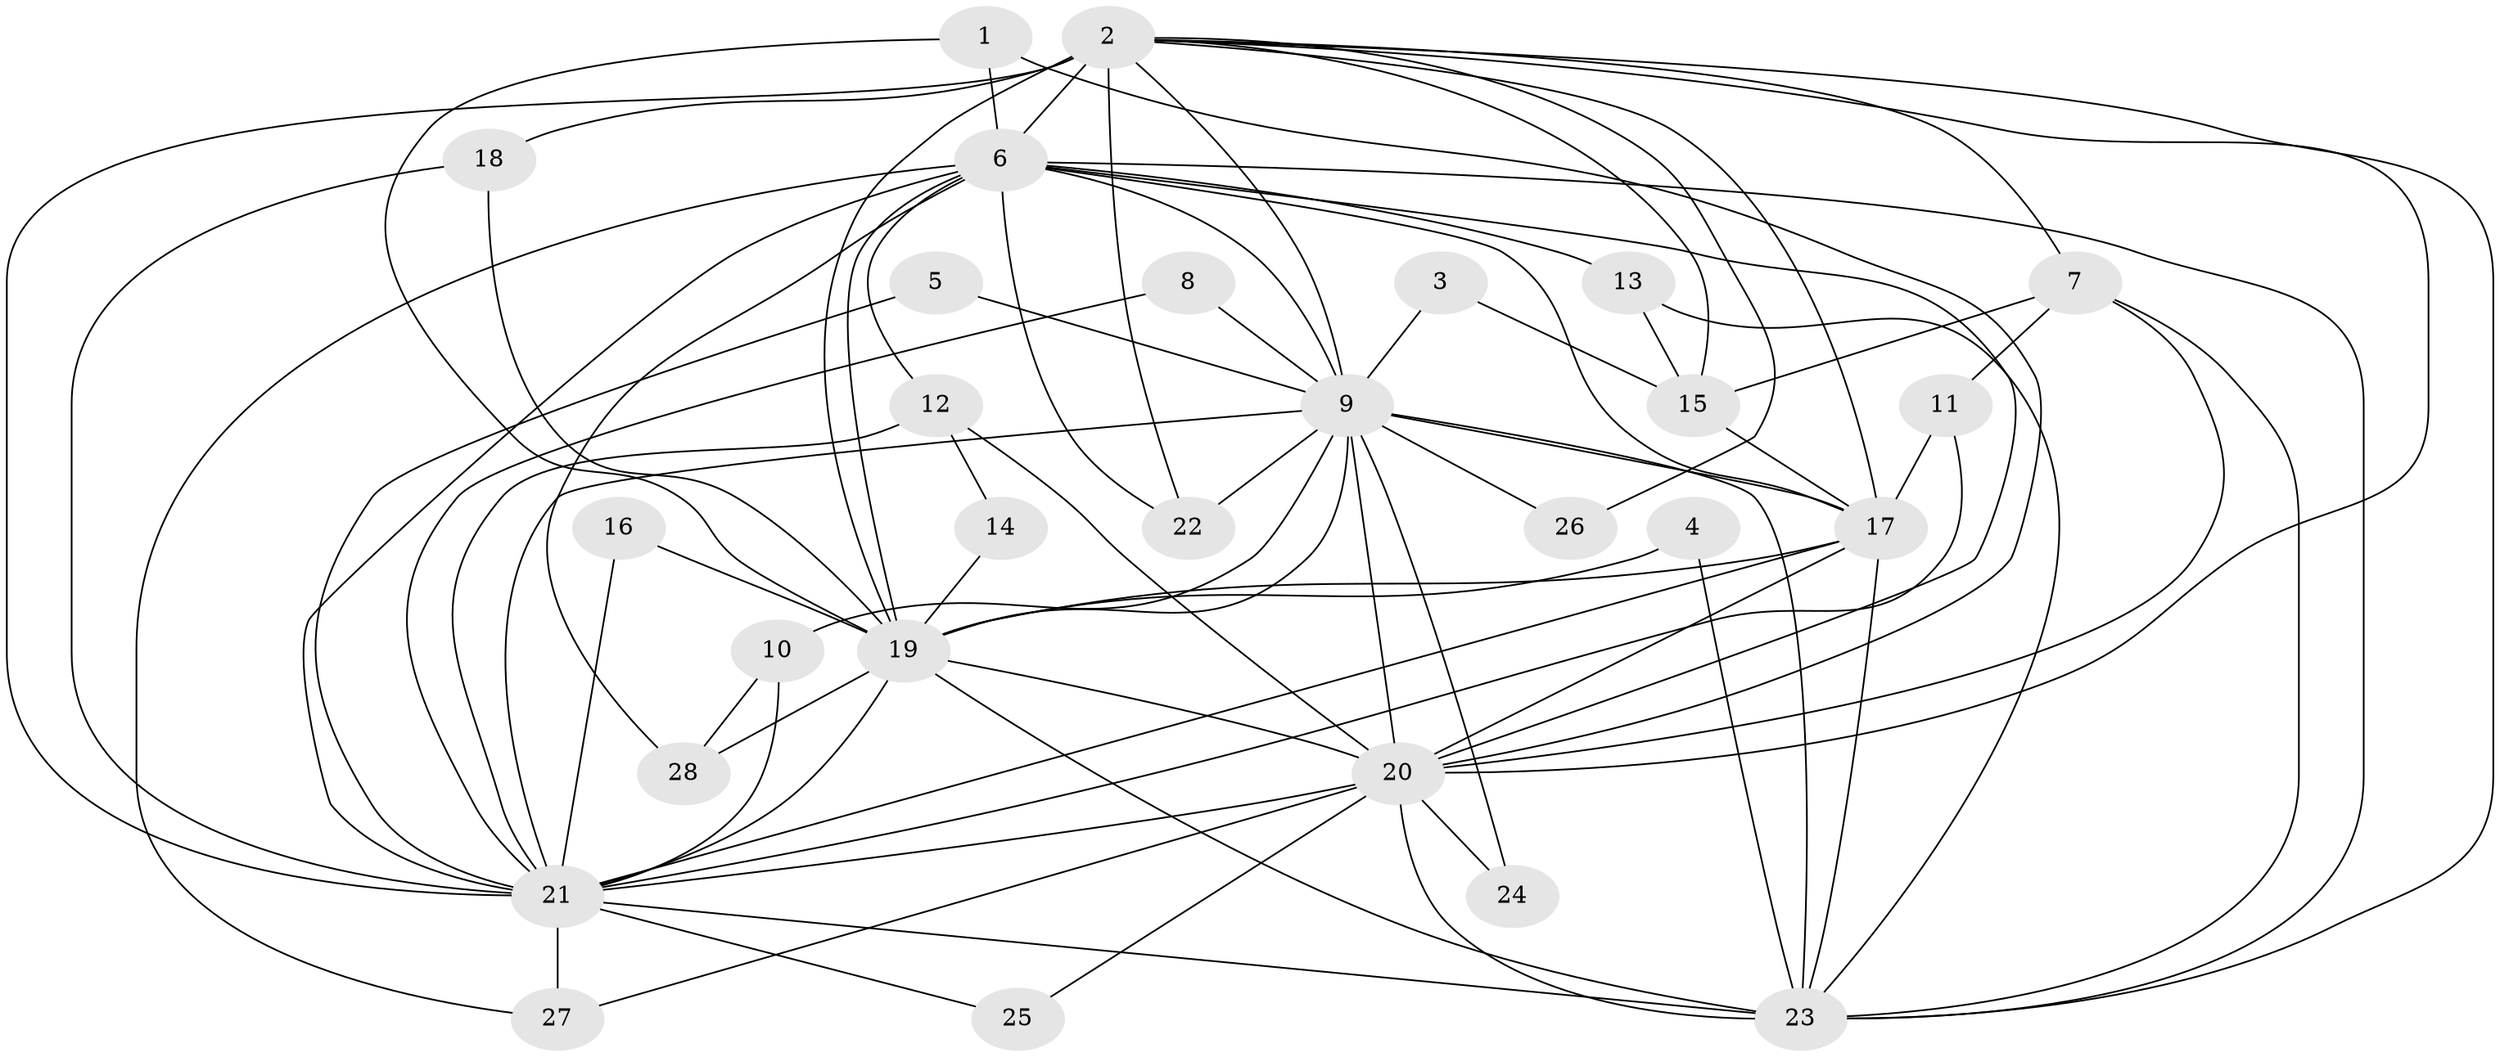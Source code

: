// original degree distribution, {15: 0.017857142857142856, 16: 0.017857142857142856, 18: 0.05357142857142857, 13: 0.017857142857142856, 14: 0.017857142857142856, 19: 0.017857142857142856, 17: 0.017857142857142856, 12: 0.017857142857142856, 3: 0.21428571428571427, 2: 0.5357142857142857, 5: 0.03571428571428571, 4: 0.03571428571428571}
// Generated by graph-tools (version 1.1) at 2025/25/03/09/25 03:25:47]
// undirected, 28 vertices, 78 edges
graph export_dot {
graph [start="1"]
  node [color=gray90,style=filled];
  1;
  2;
  3;
  4;
  5;
  6;
  7;
  8;
  9;
  10;
  11;
  12;
  13;
  14;
  15;
  16;
  17;
  18;
  19;
  20;
  21;
  22;
  23;
  24;
  25;
  26;
  27;
  28;
  1 -- 6 [weight=1.0];
  1 -- 19 [weight=1.0];
  1 -- 20 [weight=1.0];
  2 -- 6 [weight=3.0];
  2 -- 7 [weight=1.0];
  2 -- 9 [weight=2.0];
  2 -- 15 [weight=1.0];
  2 -- 17 [weight=3.0];
  2 -- 18 [weight=2.0];
  2 -- 19 [weight=3.0];
  2 -- 20 [weight=3.0];
  2 -- 21 [weight=5.0];
  2 -- 22 [weight=1.0];
  2 -- 23 [weight=2.0];
  2 -- 26 [weight=1.0];
  3 -- 9 [weight=1.0];
  3 -- 15 [weight=1.0];
  4 -- 19 [weight=1.0];
  4 -- 23 [weight=1.0];
  5 -- 9 [weight=1.0];
  5 -- 21 [weight=1.0];
  6 -- 9 [weight=1.0];
  6 -- 12 [weight=1.0];
  6 -- 13 [weight=1.0];
  6 -- 17 [weight=2.0];
  6 -- 19 [weight=2.0];
  6 -- 20 [weight=1.0];
  6 -- 21 [weight=2.0];
  6 -- 22 [weight=1.0];
  6 -- 23 [weight=1.0];
  6 -- 27 [weight=1.0];
  6 -- 28 [weight=2.0];
  7 -- 11 [weight=1.0];
  7 -- 15 [weight=1.0];
  7 -- 20 [weight=1.0];
  7 -- 23 [weight=1.0];
  8 -- 9 [weight=1.0];
  8 -- 21 [weight=1.0];
  9 -- 10 [weight=1.0];
  9 -- 17 [weight=1.0];
  9 -- 19 [weight=1.0];
  9 -- 20 [weight=1.0];
  9 -- 21 [weight=2.0];
  9 -- 22 [weight=1.0];
  9 -- 23 [weight=3.0];
  9 -- 24 [weight=1.0];
  9 -- 26 [weight=1.0];
  10 -- 21 [weight=1.0];
  10 -- 28 [weight=1.0];
  11 -- 17 [weight=1.0];
  11 -- 21 [weight=1.0];
  12 -- 14 [weight=1.0];
  12 -- 20 [weight=1.0];
  12 -- 21 [weight=1.0];
  13 -- 15 [weight=1.0];
  13 -- 23 [weight=1.0];
  14 -- 19 [weight=1.0];
  15 -- 17 [weight=1.0];
  16 -- 19 [weight=1.0];
  16 -- 21 [weight=1.0];
  17 -- 19 [weight=2.0];
  17 -- 20 [weight=1.0];
  17 -- 21 [weight=2.0];
  17 -- 23 [weight=1.0];
  18 -- 19 [weight=1.0];
  18 -- 21 [weight=1.0];
  19 -- 20 [weight=1.0];
  19 -- 21 [weight=2.0];
  19 -- 23 [weight=1.0];
  19 -- 28 [weight=1.0];
  20 -- 21 [weight=3.0];
  20 -- 23 [weight=1.0];
  20 -- 24 [weight=1.0];
  20 -- 25 [weight=1.0];
  20 -- 27 [weight=1.0];
  21 -- 23 [weight=2.0];
  21 -- 25 [weight=1.0];
  21 -- 27 [weight=1.0];
}
